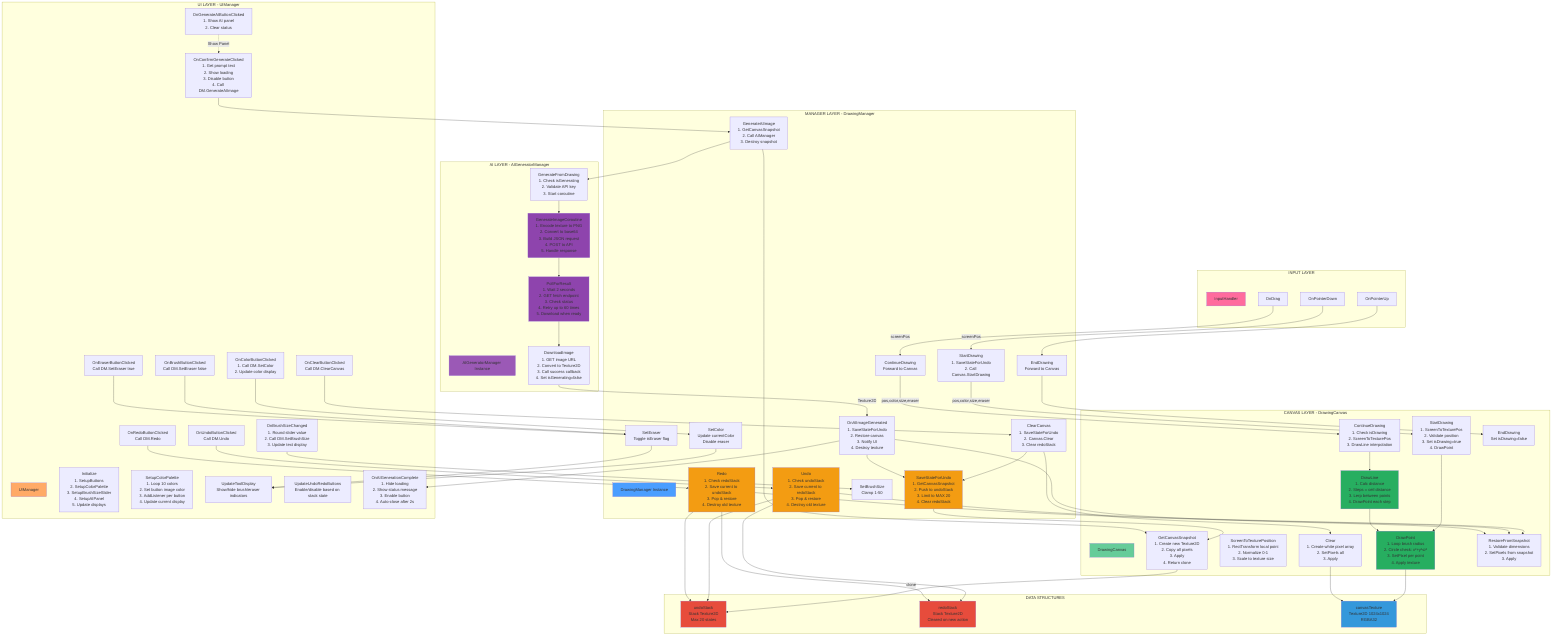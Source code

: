 graph TB
    subgraph "INPUT LAYER"
        IH[InputHandler]
        IH_PD[OnPointerDown]
        IH_D[OnDrag]
        IH_PU[OnPointerUp]
    end
    
    subgraph "MANAGER LAYER - DrawingManager"
        DM[DrawingManager Instance]
        DM_SD[StartDrawing<br/>1. SaveStateForUndo<br/>2. Call Canvas.StartDrawing]
        DM_CD[ContinueDrawing<br/>Forward to Canvas]
        DM_ED[EndDrawing<br/>Forward to Canvas]
        DM_SSU[SaveStateForUndo<br/>1. GetCanvasSnapshot<br/>2. Push to undoStack<br/>3. Limit to MAX 20<br/>4. Clear redoStack]
        DM_U[Undo<br/>1. Check undoStack<br/>2. Save current to redoStack<br/>3. Pop & restore<br/>4. Destroy old texture]
        DM_R[Redo<br/>1. Check redoStack<br/>2. Save current to undoStack<br/>3. Pop & restore<br/>4. Destroy old texture]
        DM_SC[SetColor<br/>Update currentColor<br/>Disable eraser]
        DM_SB[SetBrushSize<br/>Clamp 1-50]
        DM_SE[SetEraser<br/>Toggle isEraser flag]
        DM_CC[ClearCanvas<br/>1. SaveStateForUndo<br/>2. Canvas.Clear<br/>3. Clear redoStack]
        DM_GAI[GenerateAIImage<br/>1. GetCanvasSnapshot<br/>2. Call AIManager<br/>3. Destroy snapshot]
        DM_OAIG[OnAIImageGenerated<br/>1. SaveStateForUndo<br/>2. Restore canvas<br/>3. Notify UI<br/>4. Destroy texture]
    end
    
    subgraph "CANVAS LAYER - DrawingCanvas"
        DC[DrawingCanvas]
        DC_SD[StartDrawing<br/>1. ScreenToTexturePos<br/>2. Validate position<br/>3. Set isDrawing=true<br/>4. DrawPoint]
        DC_CD[ContinueDrawing<br/>1. Check isDrawing<br/>2. ScreenToTexturePos<br/>3. DrawLine interpolation]
        DC_ED[EndDrawing<br/>Set isDrawing=false]
        DC_DP[DrawPoint<br/>1. Loop brush radius<br/>2. Circle check: x²+y²≤r²<br/>3. SetPixel per point<br/>4. Apply texture]
        DC_DL[DrawLine<br/>1. Calc distance<br/>2. Steps = ceil distance<br/>3. Lerp between points<br/>4. DrawPoint each step]
        DC_STP[ScreenToTexturePosition<br/>1. RectTransform local point<br/>2. Normalize 0-1<br/>3. Scale to texture size]
        DC_C[Clear<br/>1. Create white pixel array<br/>2. SetPixels all<br/>3. Apply]
        DC_GCS[GetCanvasSnapshot<br/>1. Create new Texture2D<br/>2. Copy all pixels<br/>3. Apply<br/>4. Return clone]
        DC_RFS[RestoreFromSnapshot<br/>1. Validate dimensions<br/>2. SetPixels from snapshot<br/>3. Apply]
    end
    
    subgraph "UI LAYER - UIManager"
        UI[UIManager]
        UI_I[Initialize<br/>1. SetupButtons<br/>2. SetupColorPalette<br/>3. SetupBrushSizeSlider<br/>4. SetupAIPanel<br/>5. Update displays]
        UI_SCP[SetupColorPalette<br/>1. Loop 10 colors<br/>2. Set button image color<br/>3. AddListener per button<br/>4. Update current display]
        UI_OCB[OnColorButtonClicked<br/>1. Call DM.SetColor<br/>2. Update color display]
        UI_OBB[OnBrushButtonClicked<br/>Call DM.SetEraser false]
        UI_OEB[OnEraserButtonClicked<br/>Call DM.SetEraser true]
        UI_OCBC[OnClearButtonClicked<br/>Call DM.ClearCanvas]
        UI_OUB[OnUndoButtonClicked<br/>Call DM.Undo]
        UI_ORB[OnRedoButtonClicked<br/>Call DM.Redo]
        UI_OBS[OnBrushSizeChanged<br/>1. Round slider value<br/>2. Call DM.SetBrushSize<br/>3. Update text display]
        UI_UTD[UpdateToolDisplay<br/>Show/hide brush/eraser indicators]
        UI_UURB[UpdateUndoRedoButtons<br/>Enable/disable based on stack state]
        UI_OGAIB[OnGenerateAIButtonClicked<br/>1. Show AI panel<br/>2. Clear status]
        UI_OCG[OnConfirmGenerateClicked<br/>1. Get prompt text<br/>2. Show loading<br/>3. Disable button<br/>4. Call DM.GenerateAIImage]
        UI_OAGC[OnAIGenerationComplete<br/>1. Hide loading<br/>2. Show status message<br/>3. Enable button<br/>4. Auto-close after 2s]
    end
    
    subgraph "AI LAYER - AIGeneratorManager"
        AI[AIGeneratorManager Instance]
        AI_GFD[GenerateFromDrawing<br/>1. Check isGenerating<br/>2. Validate API key<br/>3. Start coroutine]
        AI_GIC[GenerateImageCoroutine<br/>1. Encode texture to PNG<br/>2. Convert to base64<br/>3. Build JSON request<br/>4. POST to API<br/>5. Handle response]
        AI_PFR[PollForResult<br/>1. Wait 2 seconds<br/>2. GET fetch endpoint<br/>3. Check status<br/>4. Retry up to 60 times<br/>5. Download when ready]
        AI_DI[DownloadImage<br/>1. GET image URL<br/>2. Convert to Texture2D<br/>3. Call success callback<br/>4. Set isGenerating=false]
    end
    
    subgraph "DATA STRUCTURES"
        US[undoStack<br/>Stack Texture2D<br/>Max 20 states]
        RS[redoStack<br/>Stack Texture2D<br/>Cleared on new action]
        CT[canvasTexture<br/>Texture2D 1024x1024<br/>RGBA32]
    end
    
    IH_PD -->|screenPos| DM_SD
    IH_D -->|screenPos| DM_CD
    IH_PU --> DM_ED
    
    DM_SD -->|pos,color,size,eraser| DC_SD
    DM_CD -->|pos,color,size,eraser| DC_CD
    DM_ED --> DC_ED
    
    DC_SD --> DC_DP
    DC_CD --> DC_DL
    DC_DL --> DC_DP
    DC_DP --> CT
    
    DM_SSU --> DC_GCS
    DC_GCS -->|clone| US
    DM_U --> US
    DM_U --> RS
    DM_U --> DC_RFS
    DM_R --> RS
    DM_R --> US
    DM_R --> DC_RFS
    
    UI_OCB --> DM_SC
    UI_OBB --> DM_SE
    UI_OEB --> DM_SE
    UI_OCBC --> DM_CC
    DM_CC --> DM_SSU
    DM_CC --> DC_C
    DC_C --> CT
    
    UI_OUB --> DM_U
    UI_ORB --> DM_R
    UI_OBS --> DM_SB
    
    UI_OGAIB -.->|Show Panel| UI_OCG
    UI_OCG --> DM_GAI
    DM_GAI --> DC_GCS
    DM_GAI --> AI_GFD
    AI_GFD --> AI_GIC
    AI_GIC --> AI_PFR
    AI_PFR --> AI_DI
    AI_DI -->|Texture2D| DM_OAIG
    DM_OAIG --> DM_SSU
    DM_OAIG --> DC_RFS
    DM_OAIG --> UI_OAGC
    
    DM_SC --> UI_UTD
    DM_SE --> UI_UTD
    
    style IH fill:#ff6b9d
    style DM fill:#4a9eff
    style DC fill:#66cc99
    style UI fill:#ffaa66
    style AI fill:#9b59b6
    style US fill:#e74c3c
    style RS fill:#e74c3c
    style CT fill:#3498db
    
    style DM_SSU fill:#f39c12
    style DM_U fill:#f39c12
    style DM_R fill:#f39c12
    style DC_DP fill:#27ae60
    style DC_DL fill:#27ae60
    style AI_GIC fill:#8e44ad
    style AI_PFR fill:#8e44ad